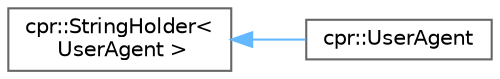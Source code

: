 digraph "Graphical Class Hierarchy"
{
 // INTERACTIVE_SVG=YES
 // LATEX_PDF_SIZE
  bgcolor="transparent";
  edge [fontname=Helvetica,fontsize=10,labelfontname=Helvetica,labelfontsize=10];
  node [fontname=Helvetica,fontsize=10,shape=box,height=0.2,width=0.4];
  rankdir="LR";
  Node0 [id="Node000000",label="cpr::StringHolder\<\l UserAgent \>",height=0.2,width=0.4,color="grey40", fillcolor="white", style="filled",URL="$a00725.html",tooltip=" "];
  Node0 -> Node1 [id="edge12_Node000000_Node000001",dir="back",color="steelblue1",style="solid",tooltip=" "];
  Node1 [id="Node000001",label="cpr::UserAgent",height=0.2,width=0.4,color="grey40", fillcolor="white", style="filled",URL="$a00909.html",tooltip=" "];
}
